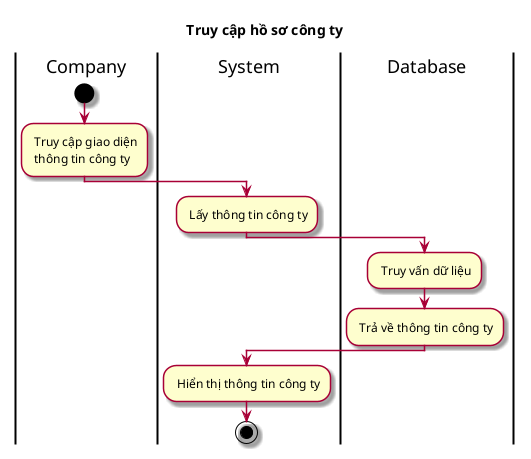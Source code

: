 @startuml ActTruyCapHoSoCongTy
skin rose
title Truy cập hồ sơ công ty
|Company|
start
: Truy cập giao diện\n thông tin công ty;
|System|
: Lấy thông tin công ty;
|Database|
: Truy vấn dữ liệu;
: Trả về thông tin công ty;
|System|
: Hiển thị thông tin công ty;
stop
@enduml
```